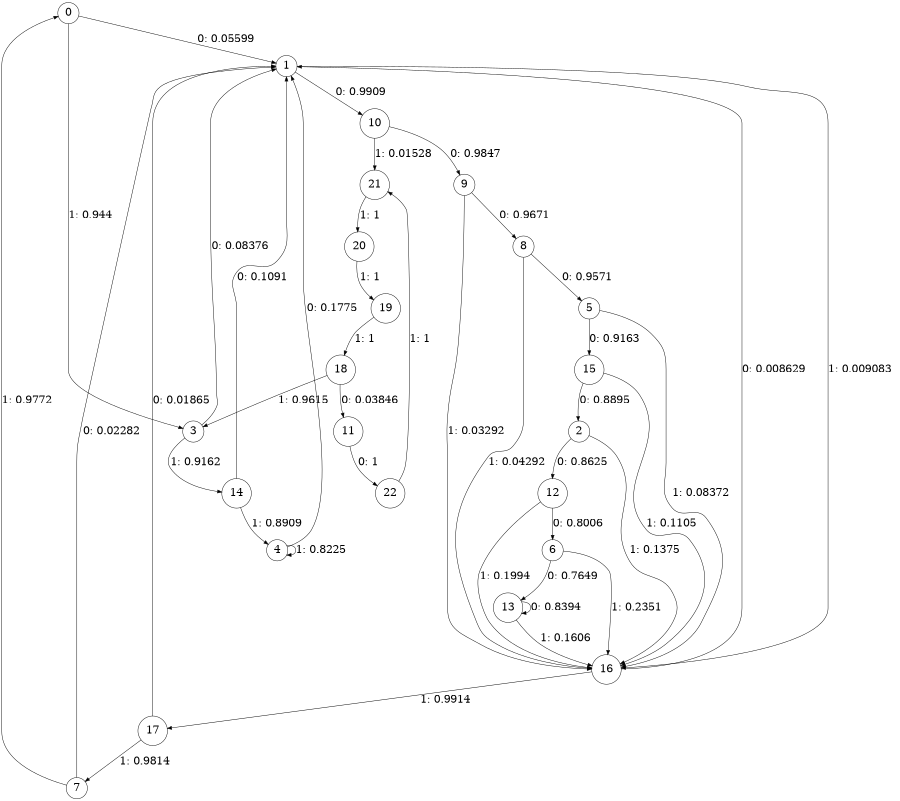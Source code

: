 digraph "ch3_face_grouped_df_L10" {
size = "6,8.5";
ratio = "fill";
node [shape = circle];
node [fontsize = 24];
edge [fontsize = 24];
0 -> 1 [label = "0: 0.05599  "];
0 -> 3 [label = "1: 0.944    "];
1 -> 10 [label = "0: 0.9909   "];
1 -> 16 [label = "1: 0.009083  "];
2 -> 12 [label = "0: 0.8625   "];
2 -> 16 [label = "1: 0.1375   "];
3 -> 1 [label = "0: 0.08376  "];
3 -> 14 [label = "1: 0.9162   "];
4 -> 1 [label = "0: 0.1775   "];
4 -> 4 [label = "1: 0.8225   "];
5 -> 15 [label = "0: 0.9163   "];
5 -> 16 [label = "1: 0.08372  "];
6 -> 13 [label = "0: 0.7649   "];
6 -> 16 [label = "1: 0.2351   "];
7 -> 1 [label = "0: 0.02282  "];
7 -> 0 [label = "1: 0.9772   "];
8 -> 5 [label = "0: 0.9571   "];
8 -> 16 [label = "1: 0.04292  "];
9 -> 8 [label = "0: 0.9671   "];
9 -> 16 [label = "1: 0.03292  "];
10 -> 9 [label = "0: 0.9847   "];
10 -> 21 [label = "1: 0.01528  "];
11 -> 22 [label = "0: 1        "];
12 -> 6 [label = "0: 0.8006   "];
12 -> 16 [label = "1: 0.1994   "];
13 -> 13 [label = "0: 0.8394   "];
13 -> 16 [label = "1: 0.1606   "];
14 -> 1 [label = "0: 0.1091   "];
14 -> 4 [label = "1: 0.8909   "];
15 -> 2 [label = "0: 0.8895   "];
15 -> 16 [label = "1: 0.1105   "];
16 -> 1 [label = "0: 0.008629  "];
16 -> 17 [label = "1: 0.9914   "];
17 -> 1 [label = "0: 0.01865  "];
17 -> 7 [label = "1: 0.9814   "];
18 -> 11 [label = "0: 0.03846  "];
18 -> 3 [label = "1: 0.9615   "];
19 -> 18 [label = "1: 1        "];
20 -> 19 [label = "1: 1        "];
21 -> 20 [label = "1: 1        "];
22 -> 21 [label = "1: 1        "];
}